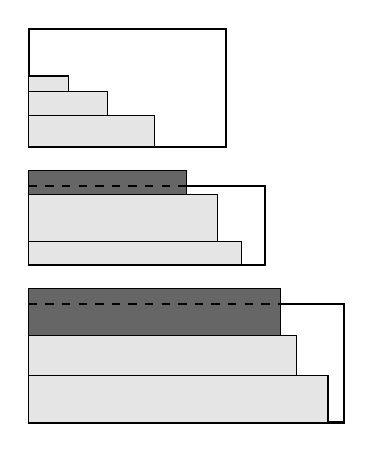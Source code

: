 \begin{tikzpicture}[
discard/.style={fill={black!60}},
pack/.style={fill={black!10}},
box/.style={thick},
box-top/.style={thick,dashed}]

\coordinate (A) at (0,0);
\draw[box] (A) rectangle +(4,1.5);
\draw[pack] ($(A) + (0,0)$) rectangle +(3.8,0.6);
\draw[pack] ($(A) + (0,0.6)$) rectangle +(3.4,0.5);
\draw[discard] ($(A) + (0,1.1)$) rectangle +(3.2,0.6);
\draw[box-top] ($(A) + (0,1.5)$) -- +(4,0);

\coordinate (B) at (0,2);
\draw[box] (B) rectangle +(3,1);
\draw[pack] ($(B) + (0,0)$) rectangle +(2.7,0.3);
\draw[pack] ($(B) + (0,0.3)$) rectangle +(2.4,0.6);
\draw[discard] ($(B) + (0,0.9)$) rectangle +(2,0.3);
\draw[box-top] ($(B) + (0,1)$) -- +(3,0);

\coordinate (C) at (0,3.5);
\draw[box] (C) rectangle +(2.5,1.5);
\draw[pack] ($(C) + (0,0)$) rectangle +(1.6,0.4);
\draw[pack] ($(C) + (0,0.4)$) rectangle +(1,0.3);
\draw[pack] ($(C) + (0,0.7)$) rectangle +(0.5,0.2);
\end{tikzpicture}
